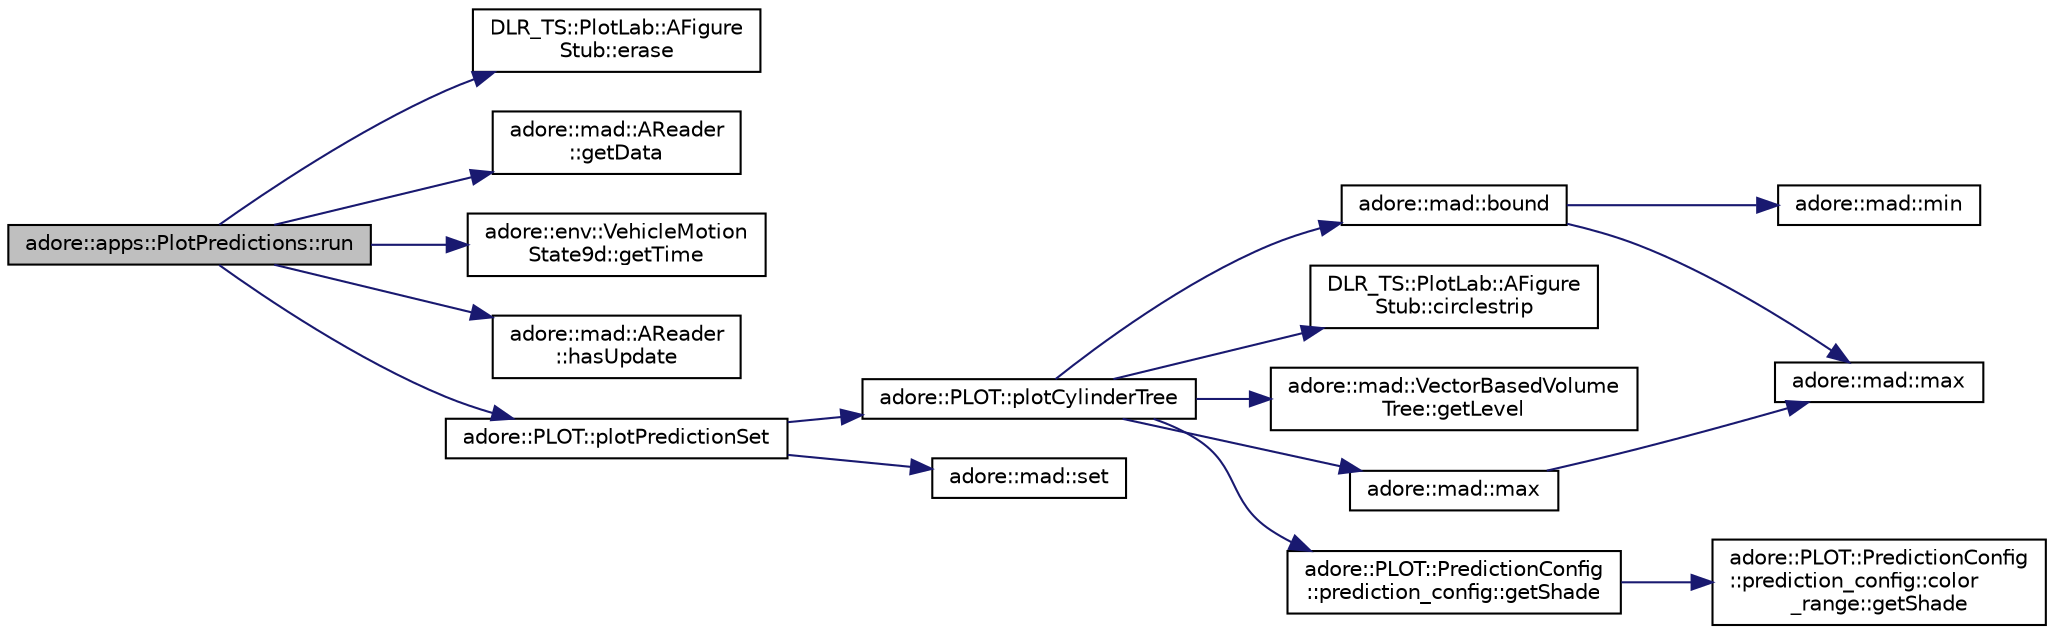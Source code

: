 digraph "adore::apps::PlotPredictions::run"
{
 // LATEX_PDF_SIZE
  edge [fontname="Helvetica",fontsize="10",labelfontname="Helvetica",labelfontsize="10"];
  node [fontname="Helvetica",fontsize="10",shape=record];
  rankdir="LR";
  Node1 [label="adore::apps::PlotPredictions::run",height=0.2,width=0.4,color="black", fillcolor="grey75", style="filled", fontcolor="black",tooltip=" "];
  Node1 -> Node2 [color="midnightblue",fontsize="10",style="solid",fontname="Helvetica"];
  Node2 [label="DLR_TS::PlotLab::AFigure\lStub::erase",height=0.2,width=0.4,color="black", fillcolor="white", style="filled",URL="$classDLR__TS_1_1PlotLab_1_1AFigureStub.html#ae5d9d5c708d325610574a002e53501c8",tooltip=" "];
  Node1 -> Node3 [color="midnightblue",fontsize="10",style="solid",fontname="Helvetica"];
  Node3 [label="adore::mad::AReader\l::getData",height=0.2,width=0.4,color="black", fillcolor="white", style="filled",URL="$classadore_1_1mad_1_1AReader.html#a46ab7520d828d1a574365eaf8b483e29",tooltip=" "];
  Node1 -> Node4 [color="midnightblue",fontsize="10",style="solid",fontname="Helvetica"];
  Node4 [label="adore::env::VehicleMotion\lState9d::getTime",height=0.2,width=0.4,color="black", fillcolor="white", style="filled",URL="$structadore_1_1env_1_1VehicleMotionState9d.html#ae7d75a3f7d52a946f075e669832caa17",tooltip="Get the time."];
  Node1 -> Node5 [color="midnightblue",fontsize="10",style="solid",fontname="Helvetica"];
  Node5 [label="adore::mad::AReader\l::hasUpdate",height=0.2,width=0.4,color="black", fillcolor="white", style="filled",URL="$classadore_1_1mad_1_1AReader.html#a7a8e6d43dcd1129c47d7231e828fb111",tooltip=" "];
  Node1 -> Node6 [color="midnightblue",fontsize="10",style="solid",fontname="Helvetica"];
  Node6 [label="adore::PLOT::plotPredictionSet",height=0.2,width=0.4,color="black", fillcolor="white", style="filled",URL="$namespaceadore_1_1PLOT.html#aaa1daefc009530de4db5cfb5afe62de3",tooltip=" "];
  Node6 -> Node7 [color="midnightblue",fontsize="10",style="solid",fontname="Helvetica"];
  Node7 [label="adore::PLOT::plotCylinderTree",height=0.2,width=0.4,color="black", fillcolor="white", style="filled",URL="$namespaceadore_1_1PLOT.html#a06e182f546ad1bb12ff78136e6318edd",tooltip=" "];
  Node7 -> Node8 [color="midnightblue",fontsize="10",style="solid",fontname="Helvetica"];
  Node8 [label="adore::mad::bound",height=0.2,width=0.4,color="black", fillcolor="white", style="filled",URL="$namespaceadore_1_1mad.html#a927f4883d4edcec4dcfd9bb1f09d4f62",tooltip=" "];
  Node8 -> Node9 [color="midnightblue",fontsize="10",style="solid",fontname="Helvetica"];
  Node9 [label="adore::mad::max",height=0.2,width=0.4,color="black", fillcolor="white", style="filled",URL="$namespaceadore_1_1mad.html#a618a8842fed7b9375957b1e393c58492",tooltip=" "];
  Node8 -> Node10 [color="midnightblue",fontsize="10",style="solid",fontname="Helvetica"];
  Node10 [label="adore::mad::min",height=0.2,width=0.4,color="black", fillcolor="white", style="filled",URL="$namespaceadore_1_1mad.html#ac61b79c007d1859f93a10c04272095a1",tooltip=" "];
  Node7 -> Node11 [color="midnightblue",fontsize="10",style="solid",fontname="Helvetica"];
  Node11 [label="DLR_TS::PlotLab::AFigure\lStub::circlestrip",height=0.2,width=0.4,color="black", fillcolor="white", style="filled",URL="$classDLR__TS_1_1PlotLab_1_1AFigureStub.html#af8be7e6f71b95fa4a198b2cdb5f59ddd",tooltip=" "];
  Node7 -> Node12 [color="midnightblue",fontsize="10",style="solid",fontname="Helvetica"];
  Node12 [label="adore::mad::VectorBasedVolume\lTree::getLevel",height=0.2,width=0.4,color="black", fillcolor="white", style="filled",URL="$classadore_1_1mad_1_1VectorBasedVolumeTree.html#a8287b6e44c7433377cf1c92be5e9b820",tooltip=" "];
  Node7 -> Node13 [color="midnightblue",fontsize="10",style="solid",fontname="Helvetica"];
  Node13 [label="adore::PLOT::PredictionConfig\l::prediction_config::getShade",height=0.2,width=0.4,color="black", fillcolor="white", style="filled",URL="$structadore_1_1PLOT_1_1PredictionConfig_1_1prediction__config.html#aa96e3293fa2f0f7fb0d5430d534f4e56",tooltip=" "];
  Node13 -> Node14 [color="midnightblue",fontsize="10",style="solid",fontname="Helvetica"];
  Node14 [label="adore::PLOT::PredictionConfig\l::prediction_config::color\l_range::getShade",height=0.2,width=0.4,color="black", fillcolor="white", style="filled",URL="$structadore_1_1PLOT_1_1PredictionConfig_1_1prediction__config_1_1color__range.html#a42e983f2cefaa08a11c4b5d3ad90e596",tooltip=" "];
  Node7 -> Node15 [color="midnightblue",fontsize="10",style="solid",fontname="Helvetica"];
  Node15 [label="adore::mad::max",height=0.2,width=0.4,color="black", fillcolor="white", style="filled",URL="$namespaceadore_1_1mad.html#adea062854ef0b105a3fdca8cf2aca945",tooltip=" "];
  Node15 -> Node9 [color="midnightblue",fontsize="10",style="solid",fontname="Helvetica"];
  Node6 -> Node16 [color="midnightblue",fontsize="10",style="solid",fontname="Helvetica"];
  Node16 [label="adore::mad::set",height=0.2,width=0.4,color="black", fillcolor="white", style="filled",URL="$namespaceadore_1_1mad.html#ac5aeccec5e3cf50a2bc9492d95a49779",tooltip=" "];
}
